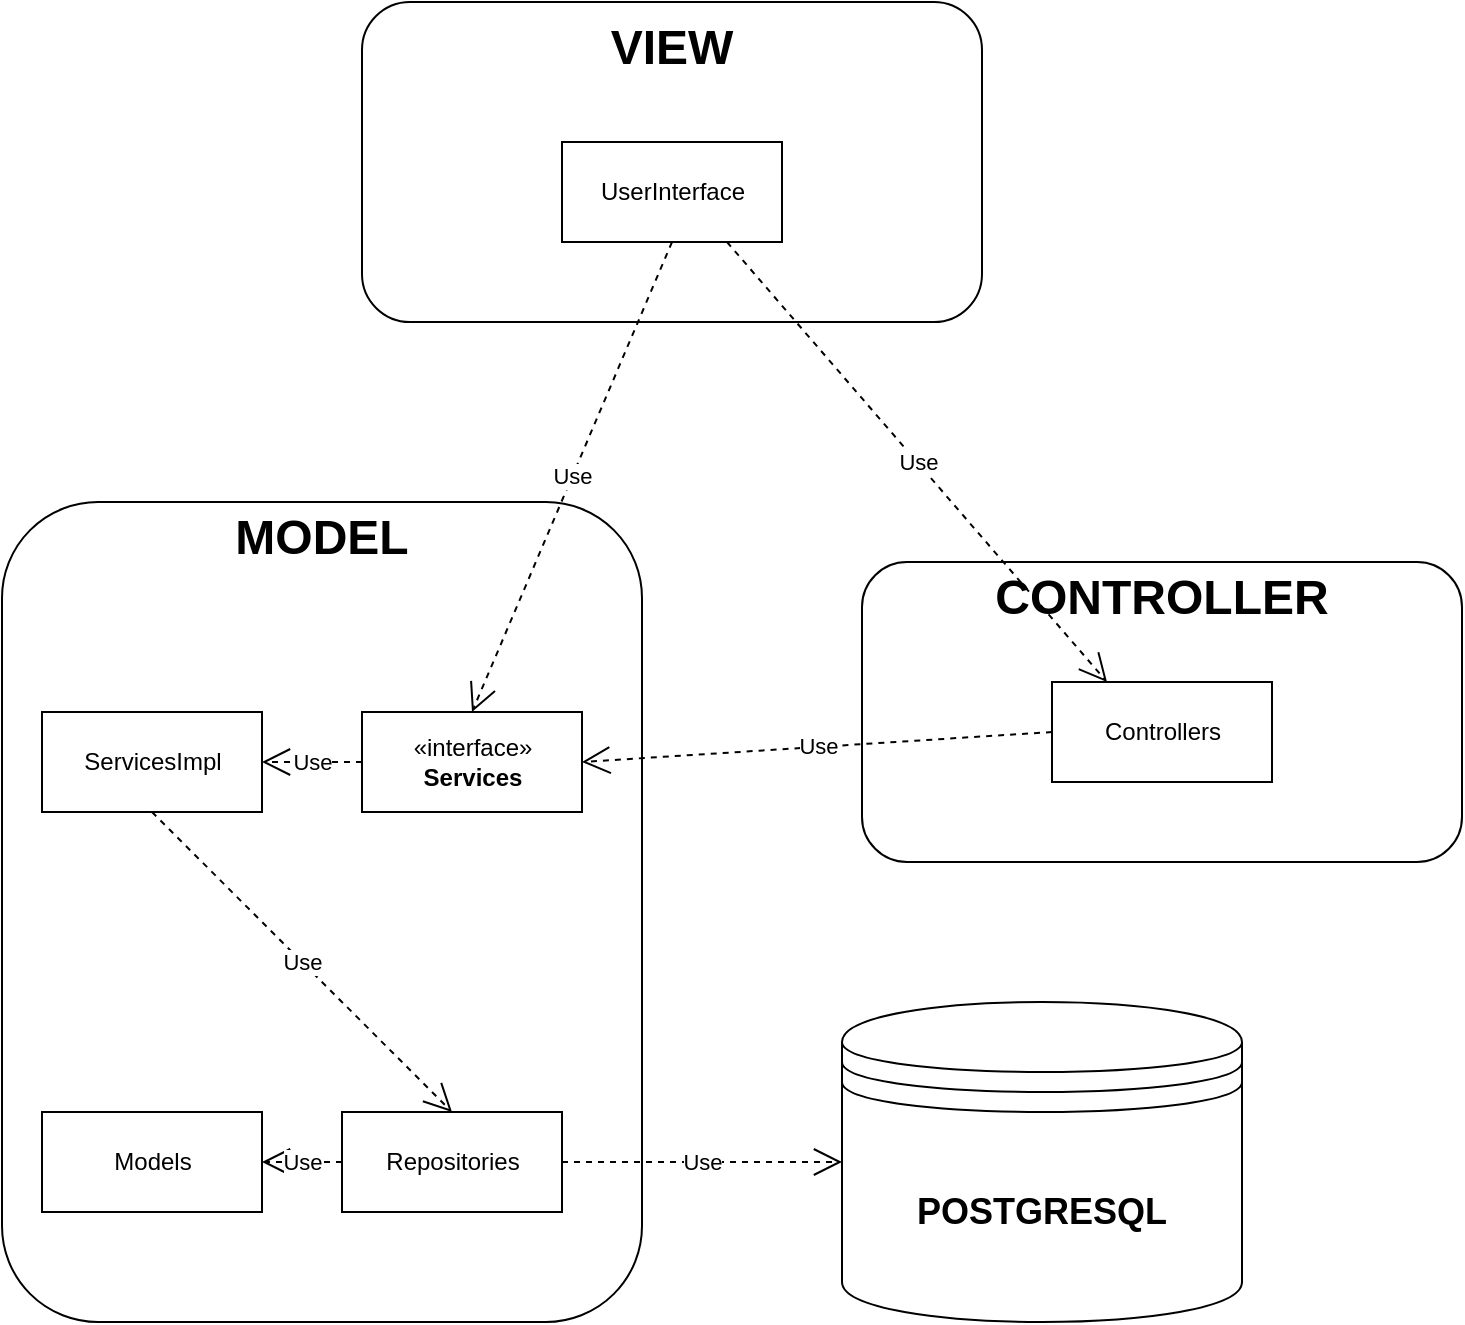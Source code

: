 <mxfile version="10.6.3"><diagram id="Vsk3239DA_QioOUaIvIv" name="Page-1"><mxGraphModel dx="1250" dy="582" grid="1" gridSize="10" guides="1" tooltips="1" connect="1" arrows="1" fold="1" page="1" pageScale="1" pageWidth="850" pageHeight="1100" math="0" shadow="0"><root><mxCell id="0"/><mxCell id="1" parent="0"/><mxCell id="u13xsCxCihhe73-qACyM-1" value="&lt;b&gt;&lt;font style=&quot;font-size: 24px&quot;&gt;VIEW&lt;br&gt;&lt;br&gt;&lt;br&gt;&lt;br&gt;&lt;br&gt;&lt;/font&gt;&lt;/b&gt;" style="rounded=1;whiteSpace=wrap;html=1;" vertex="1" parent="1"><mxGeometry x="240" y="20" width="310" height="160" as="geometry"/></mxCell><mxCell id="u13xsCxCihhe73-qACyM-2" value="&lt;span style=&quot;font-size: 24px&quot;&gt;&lt;b&gt;CONTROLLER&lt;br&gt;&lt;br&gt;&lt;br&gt;&lt;br&gt;&lt;br&gt;&lt;/b&gt;&lt;/span&gt;" style="rounded=1;whiteSpace=wrap;html=1;" vertex="1" parent="1"><mxGeometry x="490" y="300" width="300" height="150" as="geometry"/></mxCell><mxCell id="u13xsCxCihhe73-qACyM-3" value="&lt;font style=&quot;font-size: 24px&quot;&gt;&lt;b&gt;MODEL&lt;br&gt;&lt;br&gt;&lt;br&gt;&lt;br&gt;&lt;br&gt;&lt;br&gt;&lt;br&gt;&lt;br&gt;&lt;br&gt;&lt;br&gt;&lt;br&gt;&lt;br&gt;&lt;br&gt;&lt;br&gt;&lt;/b&gt;&lt;/font&gt;" style="rounded=1;whiteSpace=wrap;html=1;" vertex="1" parent="1"><mxGeometry x="60" y="270" width="320" height="410" as="geometry"/></mxCell><mxCell id="u13xsCxCihhe73-qACyM-4" value="&lt;font style=&quot;font-size: 18px&quot;&gt;&lt;b&gt;POSTGRESQL&lt;/b&gt;&lt;/font&gt;" style="shape=datastore;whiteSpace=wrap;html=1;" vertex="1" parent="1"><mxGeometry x="480" y="520" width="200" height="160" as="geometry"/></mxCell><mxCell id="u13xsCxCihhe73-qACyM-5" value="UserInterface" style="html=1;" vertex="1" parent="1"><mxGeometry x="340" y="90" width="110" height="50" as="geometry"/></mxCell><mxCell id="u13xsCxCihhe73-qACyM-6" value="Controllers" style="html=1;" vertex="1" parent="1"><mxGeometry x="585" y="360" width="110" height="50" as="geometry"/></mxCell><mxCell id="u13xsCxCihhe73-qACyM-7" value="Repositories" style="html=1;" vertex="1" parent="1"><mxGeometry x="230" y="575" width="110" height="50" as="geometry"/></mxCell><mxCell id="u13xsCxCihhe73-qACyM-8" value="Models" style="html=1;" vertex="1" parent="1"><mxGeometry x="80" y="575" width="110" height="50" as="geometry"/></mxCell><mxCell id="u13xsCxCihhe73-qACyM-9" value="ServicesImpl" style="html=1;" vertex="1" parent="1"><mxGeometry x="80" y="375" width="110" height="50" as="geometry"/></mxCell><mxCell id="u13xsCxCihhe73-qACyM-10" value="«interface»&lt;br&gt;&lt;b&gt;Services&lt;/b&gt;" style="html=1;" vertex="1" parent="1"><mxGeometry x="240" y="375" width="110" height="50" as="geometry"/></mxCell><mxCell id="u13xsCxCihhe73-qACyM-11" value="Use" style="endArrow=open;endSize=12;dashed=1;html=1;entryX=1;entryY=0.5;entryDx=0;entryDy=0;exitX=0;exitY=0.5;exitDx=0;exitDy=0;" edge="1" parent="1" source="u13xsCxCihhe73-qACyM-10" target="u13xsCxCihhe73-qACyM-9"><mxGeometry width="160" relative="1" as="geometry"><mxPoint x="60" y="700" as="sourcePoint"/><mxPoint x="220" y="700" as="targetPoint"/></mxGeometry></mxCell><mxCell id="u13xsCxCihhe73-qACyM-12" value="Use" style="endArrow=open;endSize=12;dashed=1;html=1;entryX=0.5;entryY=0;entryDx=0;entryDy=0;exitX=0.5;exitY=1;exitDx=0;exitDy=0;" edge="1" parent="1" source="u13xsCxCihhe73-qACyM-9" target="u13xsCxCihhe73-qACyM-7"><mxGeometry width="160" relative="1" as="geometry"><mxPoint x="50" y="740" as="sourcePoint"/><mxPoint x="210" y="740" as="targetPoint"/></mxGeometry></mxCell><mxCell id="u13xsCxCihhe73-qACyM-13" value="Use" style="endArrow=open;endSize=12;dashed=1;html=1;entryX=1;entryY=0.5;entryDx=0;entryDy=0;exitX=0;exitY=0.5;exitDx=0;exitDy=0;" edge="1" parent="1" source="u13xsCxCihhe73-qACyM-7" target="u13xsCxCihhe73-qACyM-8"><mxGeometry width="160" relative="1" as="geometry"><mxPoint x="40" y="780" as="sourcePoint"/><mxPoint x="200" y="780" as="targetPoint"/></mxGeometry></mxCell><mxCell id="u13xsCxCihhe73-qACyM-14" value="Use" style="endArrow=open;endSize=12;dashed=1;html=1;exitX=1;exitY=0.5;exitDx=0;exitDy=0;entryX=0;entryY=0.5;entryDx=0;entryDy=0;" edge="1" parent="1" source="u13xsCxCihhe73-qACyM-7" target="u13xsCxCihhe73-qACyM-4"><mxGeometry width="160" relative="1" as="geometry"><mxPoint x="30" y="820" as="sourcePoint"/><mxPoint x="190" y="820" as="targetPoint"/></mxGeometry></mxCell><mxCell id="u13xsCxCihhe73-qACyM-15" value="Use" style="endArrow=open;endSize=12;dashed=1;html=1;entryX=1;entryY=0.5;entryDx=0;entryDy=0;exitX=0;exitY=0.5;exitDx=0;exitDy=0;" edge="1" parent="1" source="u13xsCxCihhe73-qACyM-6" target="u13xsCxCihhe73-qACyM-10"><mxGeometry width="160" relative="1" as="geometry"><mxPoint x="60" y="700" as="sourcePoint"/><mxPoint x="220" y="700" as="targetPoint"/></mxGeometry></mxCell><mxCell id="u13xsCxCihhe73-qACyM-16" value="Use" style="endArrow=open;endSize=12;dashed=1;html=1;entryX=0.5;entryY=0;entryDx=0;entryDy=0;exitX=0.5;exitY=1;exitDx=0;exitDy=0;" edge="1" parent="1" source="u13xsCxCihhe73-qACyM-5" target="u13xsCxCihhe73-qACyM-10"><mxGeometry width="160" relative="1" as="geometry"><mxPoint x="60" y="700" as="sourcePoint"/><mxPoint x="220" y="700" as="targetPoint"/></mxGeometry></mxCell><mxCell id="u13xsCxCihhe73-qACyM-17" value="Use" style="endArrow=open;endSize=12;dashed=1;html=1;entryX=0.25;entryY=0;entryDx=0;entryDy=0;exitX=0.75;exitY=1;exitDx=0;exitDy=0;" edge="1" parent="1" source="u13xsCxCihhe73-qACyM-5" target="u13xsCxCihhe73-qACyM-6"><mxGeometry width="160" relative="1" as="geometry"><mxPoint x="50" y="740" as="sourcePoint"/><mxPoint x="210" y="740" as="targetPoint"/></mxGeometry></mxCell></root></mxGraphModel></diagram></mxfile>